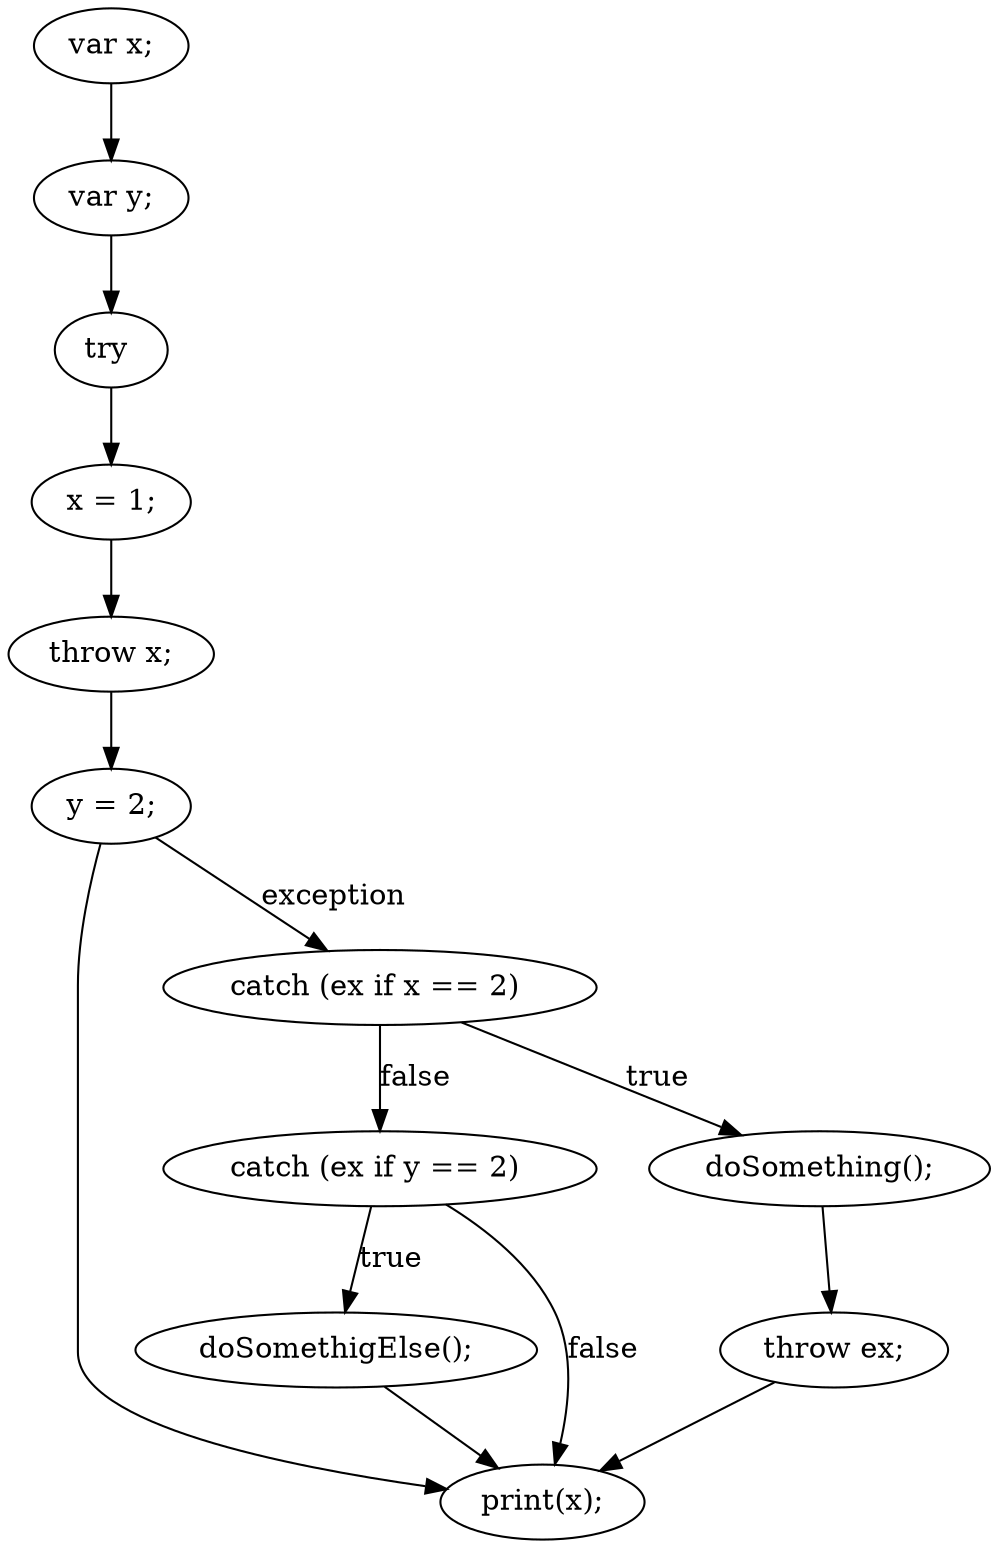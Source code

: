 digraph {
"0" [label="throw ex;\n"] 
"1" [label="var x;\n"] 
"2" [label="catch (ex if y == 2) "] 
"3" [label="var y;\n"] 
"4" [label="doSomethigElse();\n"] 
"5" [label="x = 1;\n"] 
"6" [label="try "] 
"7" [label="print(x);\n"] 
"8" [label="doSomething();\n"] 
"9" [label="catch (ex if x == 2) "] 
"10" [label="throw x;\n"] 
"11" [label="y = 2;\n"] 
"0" -> "7" [label=""] 
"1" -> "3" [label=""] 
"2" -> "7" [label="false"] 
"2" -> "4" [label="true"] 
"3" -> "6" [label=""] 
"4" -> "7" [label=""] 
"5" -> "10" [label=""] 
"6" -> "5" [label=""] 
"8" -> "0" [label=""] 
"9" -> "2" [label="false"] 
"9" -> "8" [label="true"] 
"10" -> "11" [label=""] 
"11" -> "7" [label=""] 
"11" -> "9" [label="exception"] 
}
